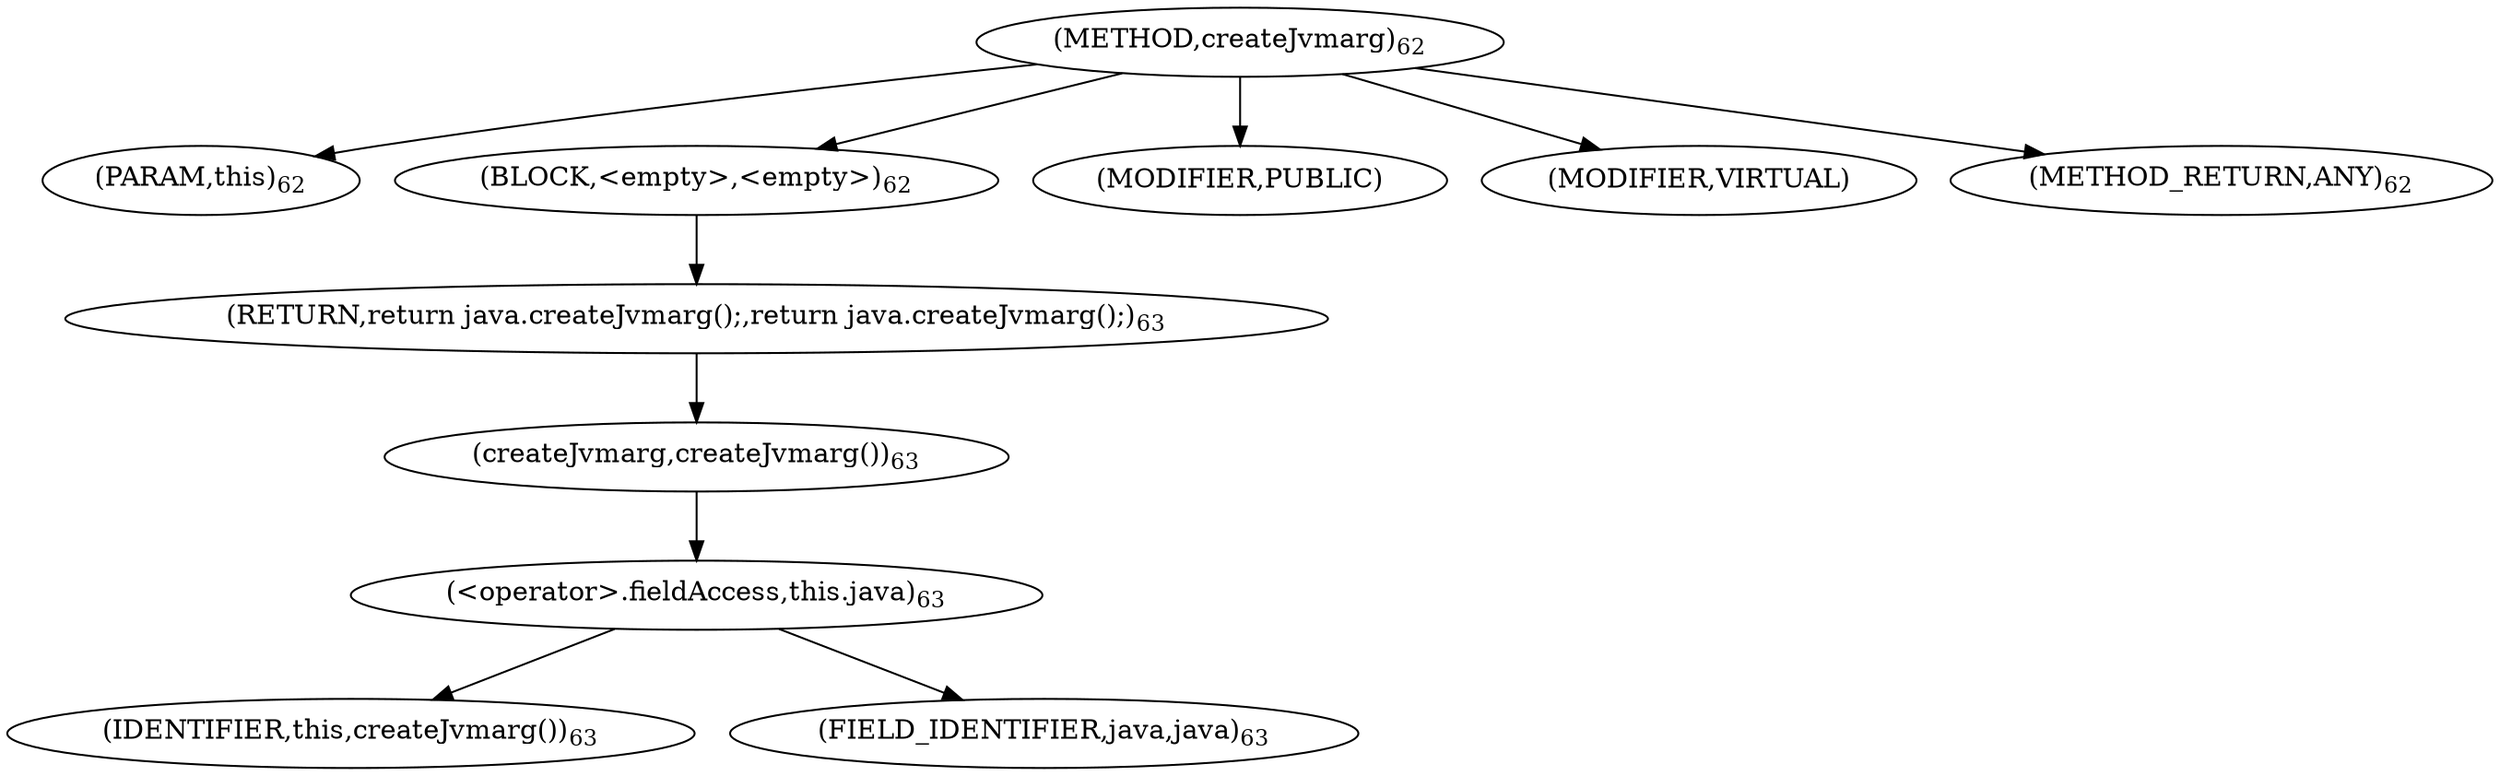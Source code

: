 digraph "createJvmarg" {  
"39" [label = <(METHOD,createJvmarg)<SUB>62</SUB>> ]
"40" [label = <(PARAM,this)<SUB>62</SUB>> ]
"41" [label = <(BLOCK,&lt;empty&gt;,&lt;empty&gt;)<SUB>62</SUB>> ]
"42" [label = <(RETURN,return java.createJvmarg();,return java.createJvmarg();)<SUB>63</SUB>> ]
"43" [label = <(createJvmarg,createJvmarg())<SUB>63</SUB>> ]
"44" [label = <(&lt;operator&gt;.fieldAccess,this.java)<SUB>63</SUB>> ]
"45" [label = <(IDENTIFIER,this,createJvmarg())<SUB>63</SUB>> ]
"46" [label = <(FIELD_IDENTIFIER,java,java)<SUB>63</SUB>> ]
"47" [label = <(MODIFIER,PUBLIC)> ]
"48" [label = <(MODIFIER,VIRTUAL)> ]
"49" [label = <(METHOD_RETURN,ANY)<SUB>62</SUB>> ]
  "39" -> "40" 
  "39" -> "41" 
  "39" -> "47" 
  "39" -> "48" 
  "39" -> "49" 
  "41" -> "42" 
  "42" -> "43" 
  "43" -> "44" 
  "44" -> "45" 
  "44" -> "46" 
}
